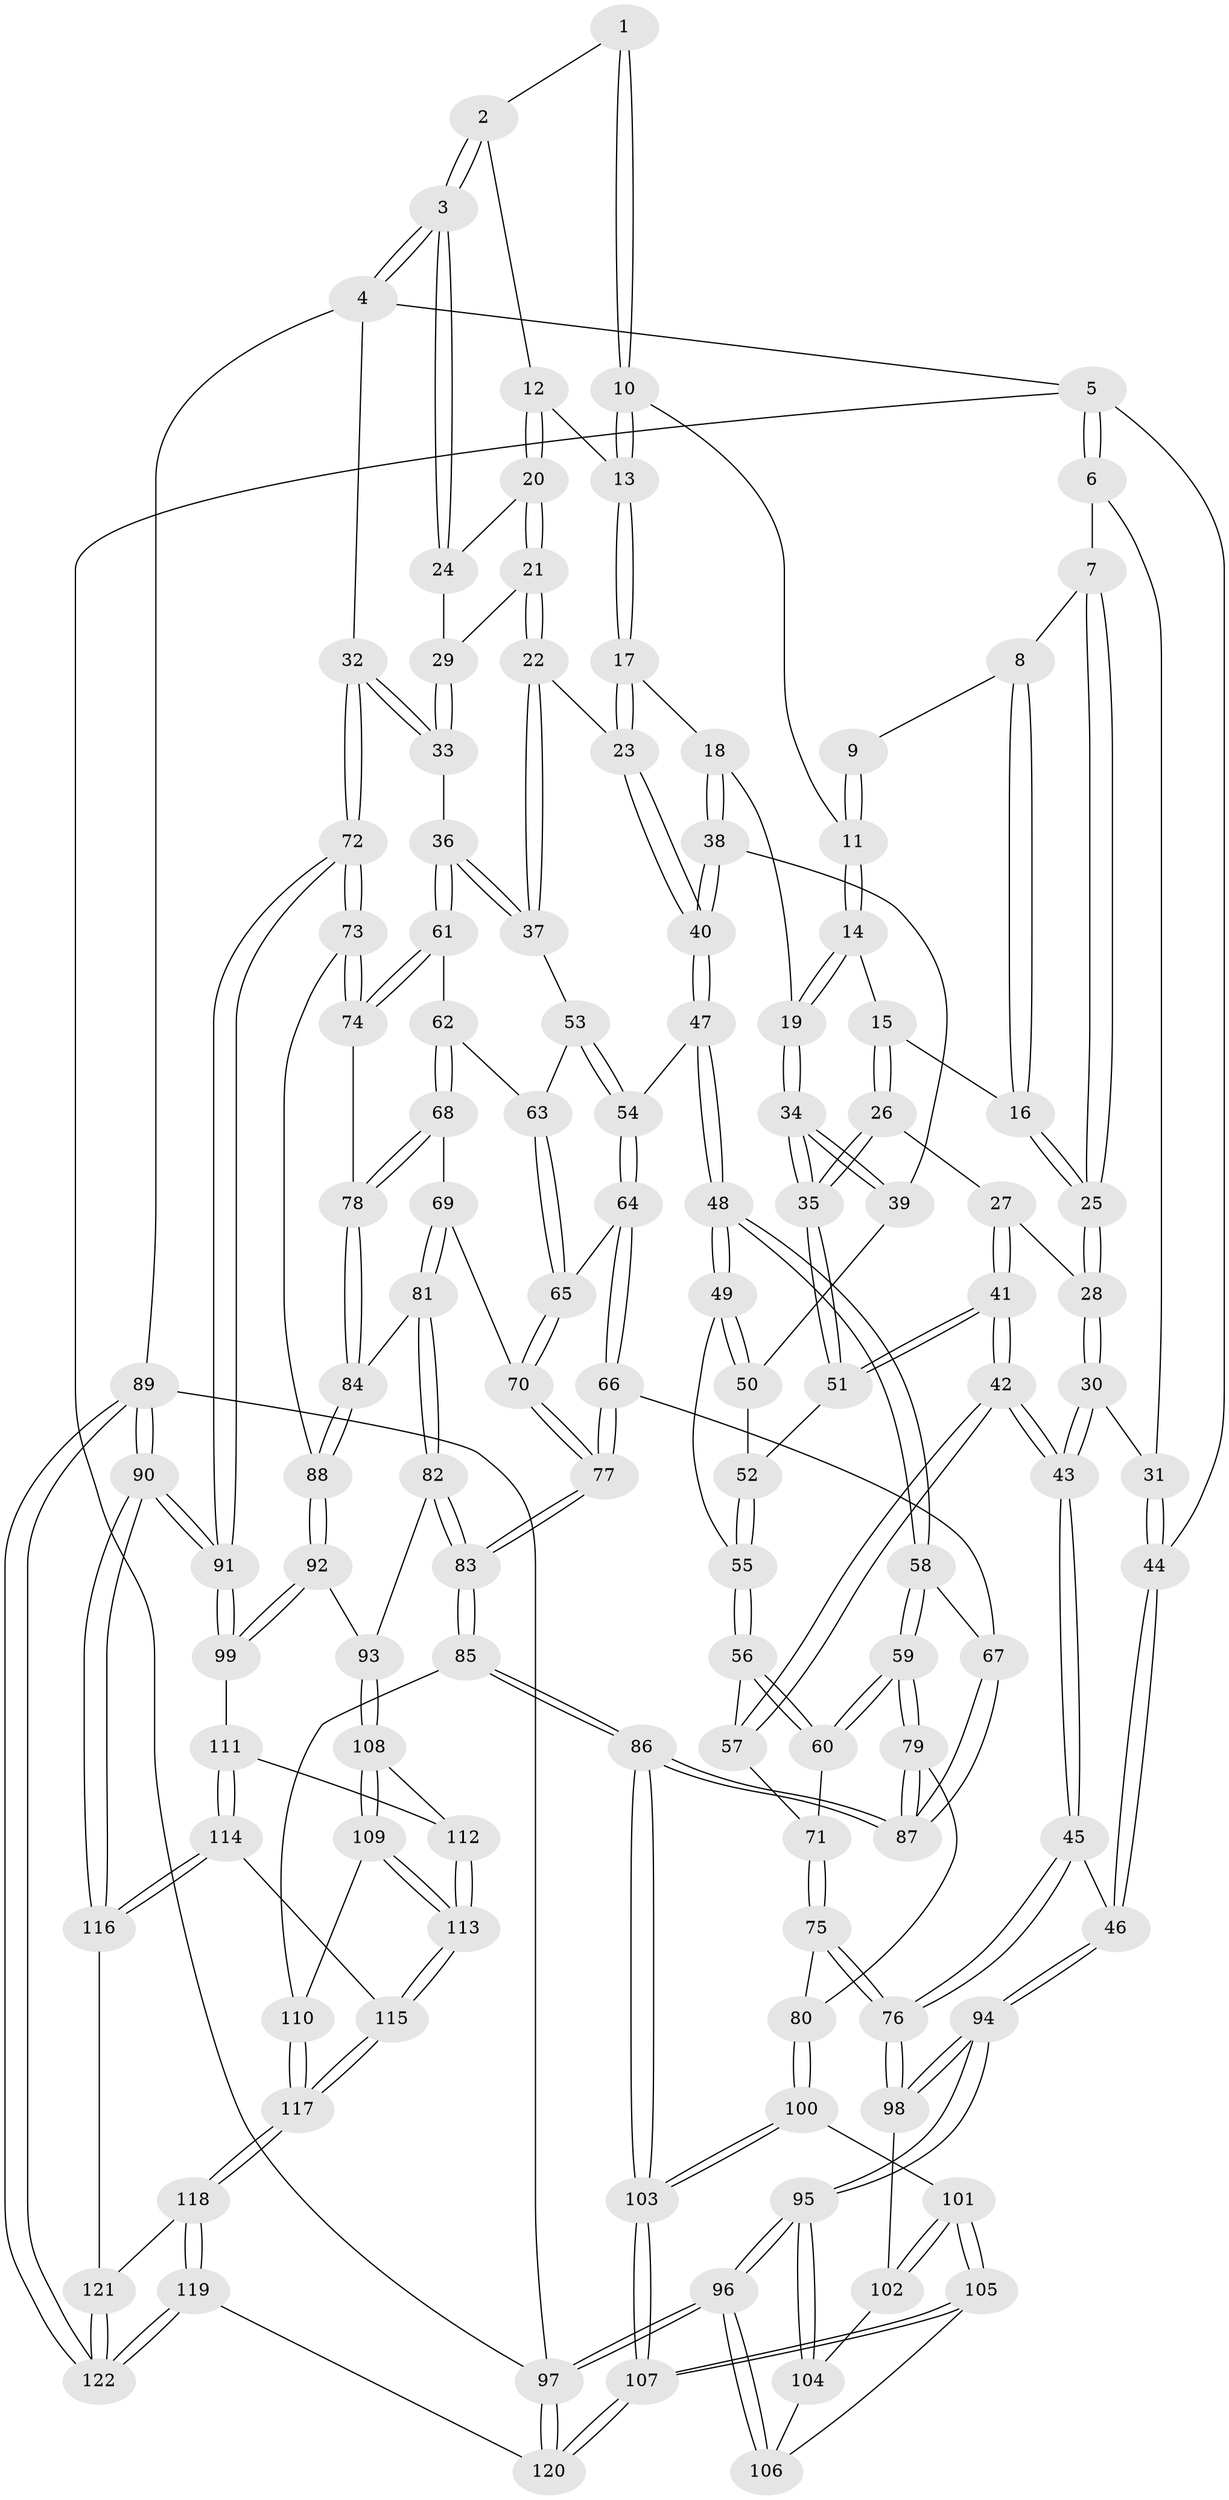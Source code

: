// Generated by graph-tools (version 1.1) at 2025/11/02/27/25 16:11:51]
// undirected, 122 vertices, 302 edges
graph export_dot {
graph [start="1"]
  node [color=gray90,style=filled];
  1 [pos="+0.5710814072589135+0"];
  2 [pos="+0.8379579527639178+0"];
  3 [pos="+1+0"];
  4 [pos="+1+0"];
  5 [pos="+0+0"];
  6 [pos="+0+0"];
  7 [pos="+0+0"];
  8 [pos="+0.13996134893456802+0"];
  9 [pos="+0.38528924500937767+0"];
  10 [pos="+0.561656410302614+0.03177624839965826"];
  11 [pos="+0.43101047860428265+0.08537638485199658"];
  12 [pos="+0.7557026427584809+0.0725930660825959"];
  13 [pos="+0.5690397133150566+0.04583175547854567"];
  14 [pos="+0.39140418369136154+0.11901367772829485"];
  15 [pos="+0.33156678103904574+0.08953158303001302"];
  16 [pos="+0.3283032175542931+0.08645440103846838"];
  17 [pos="+0.5859615935724619+0.15497757760123188"];
  18 [pos="+0.41798476302591575+0.17761972031993975"];
  19 [pos="+0.40873333865649175+0.16760618912918562"];
  20 [pos="+0.7634025968350457+0.10742060859005892"];
  21 [pos="+0.7620867336494087+0.12840310633935445"];
  22 [pos="+0.7229349093292292+0.2028235896228048"];
  23 [pos="+0.6058039346312755+0.1851401603050062"];
  24 [pos="+0.9204455642164212+0.0652641078048426"];
  25 [pos="+0.16380956408975664+0.18323644392349084"];
  26 [pos="+0.2590958092098338+0.25389742025542184"];
  27 [pos="+0.16983733862249+0.19939113715539622"];
  28 [pos="+0.16381296883831298+0.19159584492726497"];
  29 [pos="+0.8824809267185613+0.15558228009581745"];
  30 [pos="+0.05625772905731292+0.23548821027987688"];
  31 [pos="+0.05069093454497624+0.23474456042705164"];
  32 [pos="+1+0.3055569981365921"];
  33 [pos="+0.9582222731972532+0.30976975430098763"];
  34 [pos="+0.2758251234660167+0.25902713795527815"];
  35 [pos="+0.2668404846714675+0.26293940099489227"];
  36 [pos="+0.9113380034383161+0.32571013843557794"];
  37 [pos="+0.7624018128575264+0.2803865210385682"];
  38 [pos="+0.42992773888448566+0.2257574084297213"];
  39 [pos="+0.4066104856465476+0.26085145079350736"];
  40 [pos="+0.5410624834464777+0.3013755914380302"];
  41 [pos="+0.11615096084284941+0.4113950751613177"];
  42 [pos="+0.11536152505988291+0.4125662885810485"];
  43 [pos="+0.11106206200487466+0.4153461492516675"];
  44 [pos="+0+0.3149660818937035"];
  45 [pos="+0.06984778661102997+0.46289384092224845"];
  46 [pos="+0+0.4316091227848536"];
  47 [pos="+0.5415416072859699+0.3122030284858384"];
  48 [pos="+0.41502216382343493+0.3746286179723999"];
  49 [pos="+0.3905769576229744+0.33622816123168536"];
  50 [pos="+0.4043281308600603+0.2699013224378116"];
  51 [pos="+0.2706109013900922+0.2875488165089918"];
  52 [pos="+0.2761236633267857+0.2948636672830942"];
  53 [pos="+0.7536244821743269+0.2907249309443782"];
  54 [pos="+0.5624534774032949+0.33953191557342854"];
  55 [pos="+0.2806902512571356+0.301212479314128"];
  56 [pos="+0.2859192398156462+0.3883744119679736"];
  57 [pos="+0.23869513793481784+0.4207548706644064"];
  58 [pos="+0.3974736763586463+0.4487643414248718"];
  59 [pos="+0.3954981808019333+0.4506559527027542"];
  60 [pos="+0.36306032916022246+0.43761391724121074"];
  61 [pos="+0.878744820774648+0.39447211830926804"];
  62 [pos="+0.7743310689607571+0.4344374591605387"];
  63 [pos="+0.7215170537351492+0.36088349378282036"];
  64 [pos="+0.5828808619364042+0.40063421283526923"];
  65 [pos="+0.667763462083008+0.42132526641324536"];
  66 [pos="+0.5475988691736117+0.45857253218078897"];
  67 [pos="+0.5378825690808503+0.46503915666225104"];
  68 [pos="+0.7465222162336069+0.4774839402370574"];
  69 [pos="+0.7370370440048438+0.4826382430712176"];
  70 [pos="+0.6848645440645033+0.4566778532216644"];
  71 [pos="+0.2601102057077574+0.4628603035417779"];
  72 [pos="+1+0.5636606172668549"];
  73 [pos="+0.9358362638640659+0.5346116342012789"];
  74 [pos="+0.8648916048315266+0.49105997555076314"];
  75 [pos="+0.26021442402818473+0.582590792948224"];
  76 [pos="+0.14411774556805482+0.5860445756576097"];
  77 [pos="+0.6370964576888827+0.5395444115395309"];
  78 [pos="+0.8612865108289908+0.49423650706681005"];
  79 [pos="+0.36031944569950264+0.5946600105734898"];
  80 [pos="+0.31100615128078735+0.5951124166511899"];
  81 [pos="+0.7493929143717794+0.5738308309169076"];
  82 [pos="+0.701820756431796+0.6787527987097567"];
  83 [pos="+0.649080219167301+0.6919160432368214"];
  84 [pos="+0.8431304146388845+0.5280211625253036"];
  85 [pos="+0.643942763825139+0.6952930325399984"];
  86 [pos="+0.5044402459799925+0.7291688057644768"];
  87 [pos="+0.4978510524242824+0.7192319826950859"];
  88 [pos="+0.8728079880203785+0.6271815881690372"];
  89 [pos="+1+1"];
  90 [pos="+1+0.9208309803903687"];
  91 [pos="+1+0.8262526038339308"];
  92 [pos="+0.8669958948180354+0.7072046112603233"];
  93 [pos="+0.8142707736039542+0.7053268872339469"];
  94 [pos="+0+0.7053097235268063"];
  95 [pos="+0+0.9611216873336574"];
  96 [pos="+0+1"];
  97 [pos="+0+1"];
  98 [pos="+0.11851743850920114+0.6526581884626506"];
  99 [pos="+0.9326667289354038+0.7376714145141344"];
  100 [pos="+0.25624196767876517+0.72903866801304"];
  101 [pos="+0.20516286556936988+0.7518056069859296"];
  102 [pos="+0.12137440738178754+0.6725069389613009"];
  103 [pos="+0.4558298114160649+0.8478052986367377"];
  104 [pos="+0.09991045187023859+0.7223415481691643"];
  105 [pos="+0.22903569083387784+0.8950765660202867"];
  106 [pos="+0.09351435925699694+0.8728744204186349"];
  107 [pos="+0.4097083563447058+1"];
  108 [pos="+0.7912623203176018+0.8286213262807683"];
  109 [pos="+0.758577233356907+0.8581535726119432"];
  110 [pos="+0.7165214245015419+0.8499729894455725"];
  111 [pos="+0.8365192463037098+0.8434172723936639"];
  112 [pos="+0.8109109625589787+0.8444332770988081"];
  113 [pos="+0.7942162303125221+0.8933377305891225"];
  114 [pos="+0.828418079169685+0.9242839056015353"];
  115 [pos="+0.8059617372752048+0.9132103677284609"];
  116 [pos="+0.8353005766793313+0.9304735648029517"];
  117 [pos="+0.6895252687543333+0.9462066585621566"];
  118 [pos="+0.6891977317384309+0.9466317214777338"];
  119 [pos="+0.4888773190621164+1"];
  120 [pos="+0.42824788089028415+1"];
  121 [pos="+0.8108314705794044+0.9795207657966936"];
  122 [pos="+0.7549525862455176+1"];
  1 -- 2;
  1 -- 10;
  1 -- 10;
  2 -- 3;
  2 -- 3;
  2 -- 12;
  3 -- 4;
  3 -- 4;
  3 -- 24;
  3 -- 24;
  4 -- 5;
  4 -- 32;
  4 -- 89;
  5 -- 6;
  5 -- 6;
  5 -- 44;
  5 -- 97;
  6 -- 7;
  6 -- 31;
  7 -- 8;
  7 -- 25;
  7 -- 25;
  8 -- 9;
  8 -- 16;
  8 -- 16;
  9 -- 11;
  9 -- 11;
  10 -- 11;
  10 -- 13;
  10 -- 13;
  11 -- 14;
  11 -- 14;
  12 -- 13;
  12 -- 20;
  12 -- 20;
  13 -- 17;
  13 -- 17;
  14 -- 15;
  14 -- 19;
  14 -- 19;
  15 -- 16;
  15 -- 26;
  15 -- 26;
  16 -- 25;
  16 -- 25;
  17 -- 18;
  17 -- 23;
  17 -- 23;
  18 -- 19;
  18 -- 38;
  18 -- 38;
  19 -- 34;
  19 -- 34;
  20 -- 21;
  20 -- 21;
  20 -- 24;
  21 -- 22;
  21 -- 22;
  21 -- 29;
  22 -- 23;
  22 -- 37;
  22 -- 37;
  23 -- 40;
  23 -- 40;
  24 -- 29;
  25 -- 28;
  25 -- 28;
  26 -- 27;
  26 -- 35;
  26 -- 35;
  27 -- 28;
  27 -- 41;
  27 -- 41;
  28 -- 30;
  28 -- 30;
  29 -- 33;
  29 -- 33;
  30 -- 31;
  30 -- 43;
  30 -- 43;
  31 -- 44;
  31 -- 44;
  32 -- 33;
  32 -- 33;
  32 -- 72;
  32 -- 72;
  33 -- 36;
  34 -- 35;
  34 -- 35;
  34 -- 39;
  34 -- 39;
  35 -- 51;
  35 -- 51;
  36 -- 37;
  36 -- 37;
  36 -- 61;
  36 -- 61;
  37 -- 53;
  38 -- 39;
  38 -- 40;
  38 -- 40;
  39 -- 50;
  40 -- 47;
  40 -- 47;
  41 -- 42;
  41 -- 42;
  41 -- 51;
  41 -- 51;
  42 -- 43;
  42 -- 43;
  42 -- 57;
  42 -- 57;
  43 -- 45;
  43 -- 45;
  44 -- 46;
  44 -- 46;
  45 -- 46;
  45 -- 76;
  45 -- 76;
  46 -- 94;
  46 -- 94;
  47 -- 48;
  47 -- 48;
  47 -- 54;
  48 -- 49;
  48 -- 49;
  48 -- 58;
  48 -- 58;
  49 -- 50;
  49 -- 50;
  49 -- 55;
  50 -- 52;
  51 -- 52;
  52 -- 55;
  52 -- 55;
  53 -- 54;
  53 -- 54;
  53 -- 63;
  54 -- 64;
  54 -- 64;
  55 -- 56;
  55 -- 56;
  56 -- 57;
  56 -- 60;
  56 -- 60;
  57 -- 71;
  58 -- 59;
  58 -- 59;
  58 -- 67;
  59 -- 60;
  59 -- 60;
  59 -- 79;
  59 -- 79;
  60 -- 71;
  61 -- 62;
  61 -- 74;
  61 -- 74;
  62 -- 63;
  62 -- 68;
  62 -- 68;
  63 -- 65;
  63 -- 65;
  64 -- 65;
  64 -- 66;
  64 -- 66;
  65 -- 70;
  65 -- 70;
  66 -- 67;
  66 -- 77;
  66 -- 77;
  67 -- 87;
  67 -- 87;
  68 -- 69;
  68 -- 78;
  68 -- 78;
  69 -- 70;
  69 -- 81;
  69 -- 81;
  70 -- 77;
  70 -- 77;
  71 -- 75;
  71 -- 75;
  72 -- 73;
  72 -- 73;
  72 -- 91;
  72 -- 91;
  73 -- 74;
  73 -- 74;
  73 -- 88;
  74 -- 78;
  75 -- 76;
  75 -- 76;
  75 -- 80;
  76 -- 98;
  76 -- 98;
  77 -- 83;
  77 -- 83;
  78 -- 84;
  78 -- 84;
  79 -- 80;
  79 -- 87;
  79 -- 87;
  80 -- 100;
  80 -- 100;
  81 -- 82;
  81 -- 82;
  81 -- 84;
  82 -- 83;
  82 -- 83;
  82 -- 93;
  83 -- 85;
  83 -- 85;
  84 -- 88;
  84 -- 88;
  85 -- 86;
  85 -- 86;
  85 -- 110;
  86 -- 87;
  86 -- 87;
  86 -- 103;
  86 -- 103;
  88 -- 92;
  88 -- 92;
  89 -- 90;
  89 -- 90;
  89 -- 122;
  89 -- 122;
  89 -- 97;
  90 -- 91;
  90 -- 91;
  90 -- 116;
  90 -- 116;
  91 -- 99;
  91 -- 99;
  92 -- 93;
  92 -- 99;
  92 -- 99;
  93 -- 108;
  93 -- 108;
  94 -- 95;
  94 -- 95;
  94 -- 98;
  94 -- 98;
  95 -- 96;
  95 -- 96;
  95 -- 104;
  95 -- 104;
  96 -- 97;
  96 -- 97;
  96 -- 106;
  96 -- 106;
  97 -- 120;
  97 -- 120;
  98 -- 102;
  99 -- 111;
  100 -- 101;
  100 -- 103;
  100 -- 103;
  101 -- 102;
  101 -- 102;
  101 -- 105;
  101 -- 105;
  102 -- 104;
  103 -- 107;
  103 -- 107;
  104 -- 106;
  105 -- 106;
  105 -- 107;
  105 -- 107;
  107 -- 120;
  107 -- 120;
  108 -- 109;
  108 -- 109;
  108 -- 112;
  109 -- 110;
  109 -- 113;
  109 -- 113;
  110 -- 117;
  110 -- 117;
  111 -- 112;
  111 -- 114;
  111 -- 114;
  112 -- 113;
  112 -- 113;
  113 -- 115;
  113 -- 115;
  114 -- 115;
  114 -- 116;
  114 -- 116;
  115 -- 117;
  115 -- 117;
  116 -- 121;
  117 -- 118;
  117 -- 118;
  118 -- 119;
  118 -- 119;
  118 -- 121;
  119 -- 120;
  119 -- 122;
  119 -- 122;
  121 -- 122;
  121 -- 122;
}
